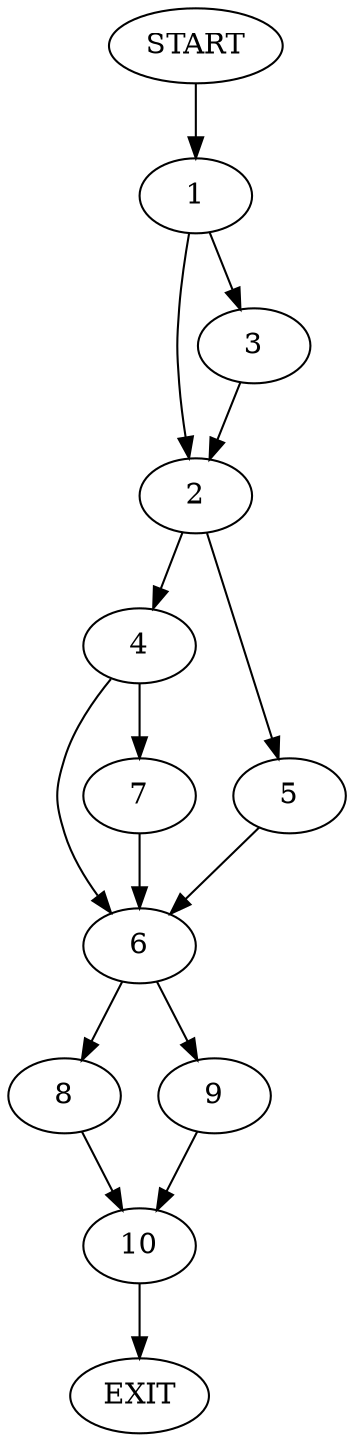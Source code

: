 digraph {
0 [label="START"]
11 [label="EXIT"]
0 -> 1
1 -> 2
1 -> 3
3 -> 2
2 -> 4
2 -> 5
4 -> 6
4 -> 7
5 -> 6
6 -> 8
6 -> 9
7 -> 6
9 -> 10
8 -> 10
10 -> 11
}
